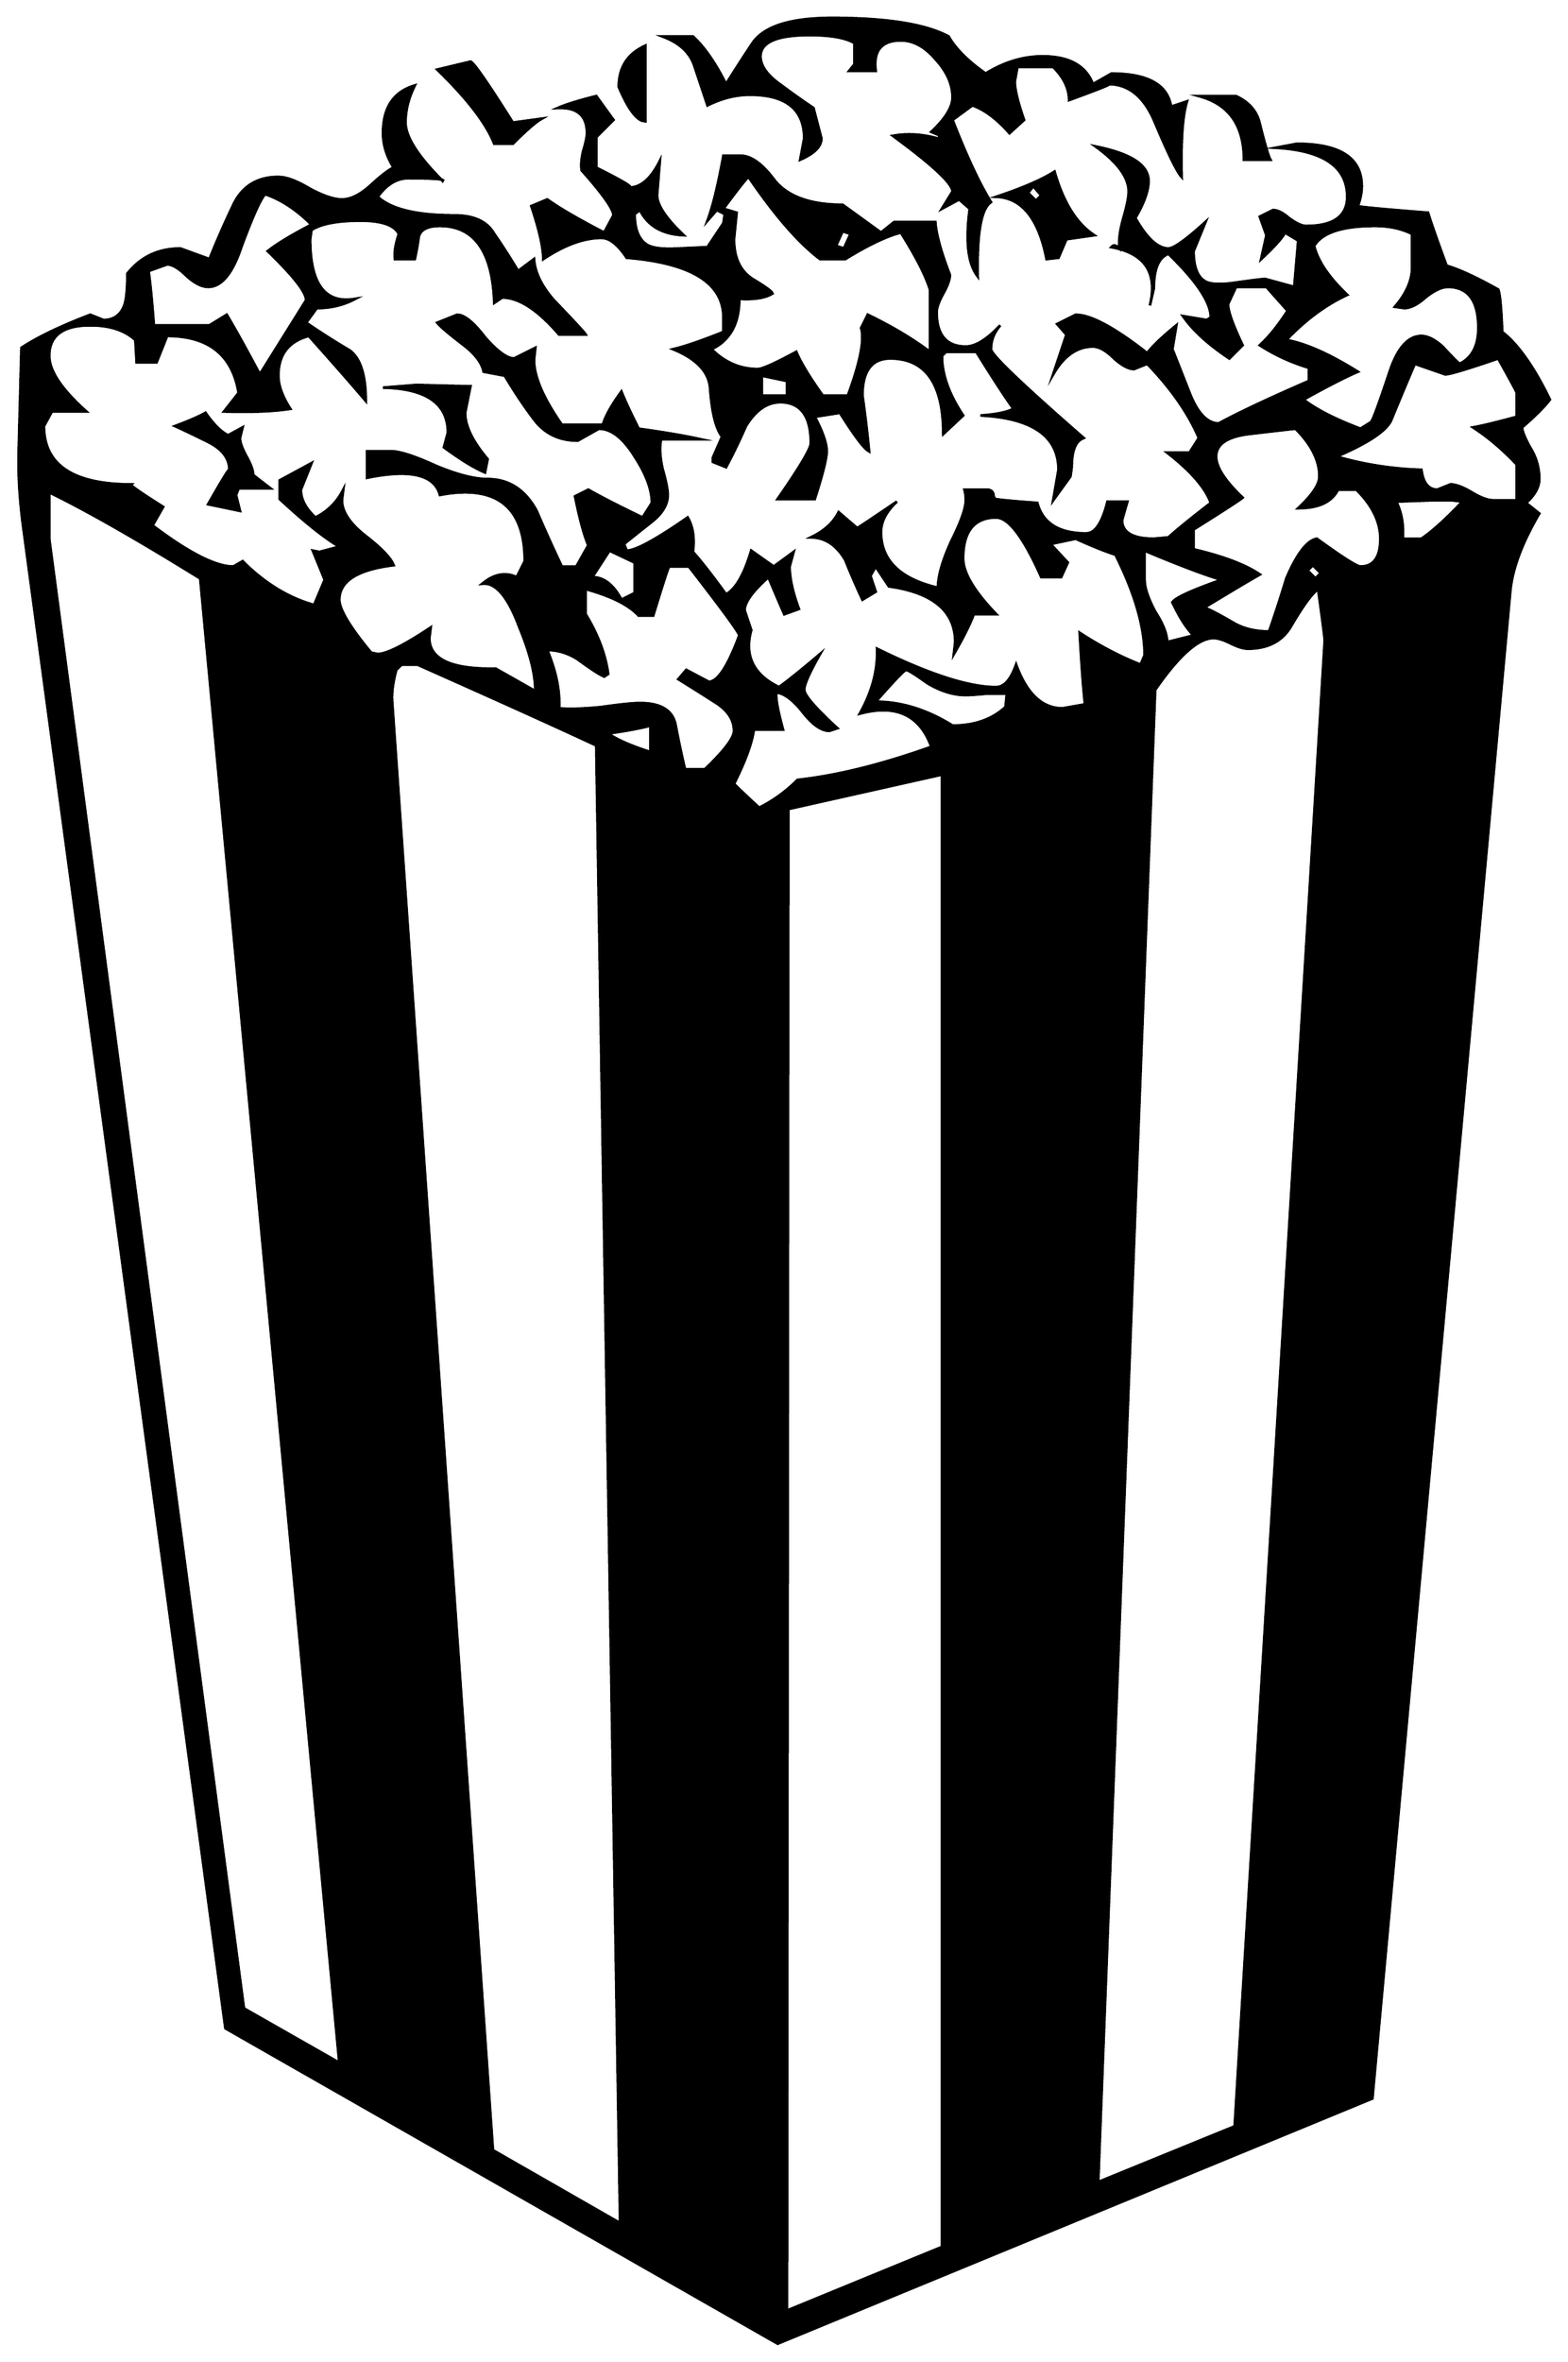 


\begin{tikzpicture}[y=0.80pt, x=0.80pt, yscale=-1.0, xscale=1.0, inner sep=0pt, outer sep=0pt]
\begin{scope}[shift={(100.0,1682.0)},nonzero rule]
  \path[draw=.,fill=.,line width=1.600pt] (1041.0,-1329.0) --
    (1021.0,-1329.0) .. controls (1021.0,-1355.0) and
    (1009.667,-1371.0) .. (987.0,-1377.0) -- (1015.0,-1377.0) ..
    controls (1025.0,-1372.333) and (1031.0,-1365.333) ..
    (1033.0,-1356.0) .. controls (1037.0,-1340.0) and
    (1039.667,-1331.0) .. (1041.0,-1329.0) -- cycle(908.0,-1272.0)
    -- (887.0,-1269.0) -- (881.0,-1255.0) -- (872.0,-1254.0) ..
    controls (866.0,-1284.667) and (853.333,-1300.333) ..
    (834.0,-1301.0) .. controls (854.0,-1307.667) and
    (868.667,-1314.0) .. (878.0,-1320.0) .. controls
    (884.667,-1296.667) and (894.667,-1280.667) .. (908.0,-1272.0) --
    cycle(978.0,-1373.0) .. controls (974.667,-1362.333) and
    (973.333,-1343.333) .. (974.0,-1316.0) .. controls
    (970.667,-1319.333) and (963.667,-1333.667) .. (953.0,-1359.0) ..
    controls (945.0,-1377.0) and (933.667,-1386.0) ..
    (919.0,-1386.0) .. controls (921.0,-1386.0) and
    (911.0,-1382.0) .. (889.0,-1374.0) .. controls
    (889.0,-1382.667) and (885.0,-1391.0) .. (877.0,-1399.0) --
    (850.0,-1399.0) -- (848.0,-1388.0) .. controls
    (848.0,-1382.0) and (850.333,-1372.333) .. (855.0,-1359.0) --
    (844.0,-1349.0) .. controls (834.667,-1359.667) and
    (825.333,-1366.667) .. (816.0,-1370.0) -- (801.0,-1359.0) ..
    controls (811.667,-1331.667) and (821.333,-1311.0) ..
    (830.0,-1297.0) .. controls (822.667,-1292.333) and
    (819.333,-1273.667) .. (820.0,-1241.0) .. controls
    (812.667,-1250.333) and (810.667,-1267.333) .. (814.0,-1292.0) --
    (806.0,-1299.0) -- (793.0,-1292.0) -- (801.0,-1305.0) ..
    controls (801.0,-1311.0) and (786.0,-1325.0) ..
    (756.0,-1347.0) .. controls (766.667,-1349.0) and
    (778.0,-1348.333) .. (790.0,-1345.0) -- (792.0,-1347.0) --
    (785.0,-1350.0) .. controls (795.667,-1360.0) and
    (801.0,-1368.667) .. (801.0,-1376.0) .. controls
    (801.0,-1386.0) and (796.667,-1395.667) .. (788.0,-1405.0) ..
    controls (780.0,-1414.333) and (771.333,-1419.0) ..
    (762.0,-1419.0) .. controls (747.333,-1419.0) and
    (741.0,-1411.333) .. (743.0,-1396.0) -- (723.0,-1396.0) --
    (727.0,-1401.0) -- (727.0,-1417.0) .. controls
    (720.333,-1421.0) and (709.0,-1423.0) .. (693.0,-1423.0) ..
    controls (668.333,-1423.0) and (656.0,-1417.667) ..
    (656.0,-1407.0) .. controls (656.0,-1399.667) and
    (661.333,-1392.333) .. (672.0,-1385.0) .. controls
    (680.0,-1379.0) and (688.0,-1373.333) .. (696.0,-1368.0) ..
    controls (700.0,-1352.667) and (702.0,-1345.0) ..
    (702.0,-1345.0) .. controls (702.0,-1339.0) and
    (696.667,-1333.667) .. (686.0,-1329.0) .. controls
    (688.0,-1339.667) and (689.0,-1345.0) .. (689.0,-1345.0) ..
    controls (689.0,-1367.0) and (675.333,-1378.0) ..
    (648.0,-1378.0) .. controls (637.333,-1378.0) and
    (626.667,-1375.333) .. (616.0,-1370.0) .. controls
    (612.667,-1380.0) and (609.333,-1390.0) .. (606.0,-1400.0) ..
    controls (602.667,-1410.0) and (594.667,-1417.333) ..
    (582.0,-1422.0) -- (605.0,-1422.0) .. controls
    (613.667,-1414.0) and (622.0,-1402.0) .. (630.0,-1386.0) ..
    controls (636.667,-1396.667) and (643.333,-1407.0) ..
    (650.0,-1417.0) .. controls (658.667,-1429.667) and
    (678.667,-1436.0) .. (710.0,-1436.0) .. controls
    (751.333,-1436.0) and (780.667,-1431.333) .. (798.0,-1422.0) ..
    controls (803.333,-1412.667) and (812.667,-1403.333) ..
    (826.0,-1394.0) .. controls (840.0,-1402.667) and
    (854.333,-1407.0) .. (869.0,-1407.0) .. controls
    (889.0,-1407.0) and (901.667,-1400.0) .. (907.0,-1386.0) --
    (921.0,-1394.0) .. controls (948.333,-1394.0) and
    (963.333,-1385.667) .. (966.0,-1369.0) -- (978.0,-1373.0) --
    cycle(569.0,-1358.0) .. controls (563.0,-1358.0) and
    (556.333,-1366.667) .. (549.0,-1384.0) .. controls
    (549.0,-1398.667) and (555.667,-1409.0) .. (569.0,-1415.0) --
    (569.0,-1358.0) -- cycle(900.0,-1119.0) .. controls
    (894.0,-1117.0) and (891.0,-1109.667) .. (891.0,-1097.0) --
    (890.0,-1090.0) -- (877.0,-1072.0) .. controls
    (879.667,-1087.333) and (881.0,-1095.0) .. (881.0,-1095.0) ..
    controls (881.0,-1120.333) and (861.333,-1134.0) ..
    (822.0,-1136.0) .. controls (833.333,-1136.667) and
    (841.667,-1138.333) .. (847.0,-1141.0) .. controls
    (840.333,-1150.333) and (831.0,-1164.667) .. (819.0,-1184.0) --
    (796.0,-1184.0) -- (793.0,-1181.0) .. controls
    (793.0,-1167.0) and (798.333,-1152.0) .. (809.0,-1136.0) --
    (794.0,-1122.0) .. controls (794.0,-1160.0) and
    (780.667,-1179.0) .. (754.0,-1179.0) .. controls
    (740.0,-1179.0) and (733.0,-1169.667) .. (733.0,-1151.0) ..
    controls (735.0,-1137.0) and (736.667,-1123.0) ..
    (738.0,-1109.0) .. controls (734.667,-1110.333) and
    (727.333,-1120.0) .. (716.0,-1138.0) -- (697.0,-1135.0) ..
    controls (703.0,-1123.667) and (706.0,-1115.0) ..
    (706.0,-1109.0) .. controls (706.0,-1103.667) and
    (703.0,-1091.667) .. (697.0,-1073.0) -- (669.0,-1073.0) ..
    controls (685.667,-1097.0) and (694.0,-1111.0) ..
    (694.0,-1115.0) .. controls (694.0,-1135.667) and
    (686.333,-1146.0) .. (671.0,-1146.0) .. controls
    (661.0,-1146.0) and (652.333,-1140.0) .. (645.0,-1128.0) ..
    controls (640.333,-1117.333) and (635.333,-1107.0) ..
    (630.0,-1097.0) -- (620.0,-1101.0) -- (620.0,-1104.0) --
    (627.0,-1120.0) .. controls (622.333,-1126.0) and
    (619.333,-1138.0) .. (618.0,-1156.0) .. controls
    (617.333,-1168.667) and (608.0,-1178.667) .. (590.0,-1186.0) ..
    controls (598.667,-1188.0) and (611.333,-1192.333) ..
    (628.0,-1199.0) -- (628.0,-1210.0) .. controls
    (628.0,-1236.0) and (603.667,-1251.0) .. (555.0,-1255.0) ..
    controls (548.333,-1265.0) and (542.0,-1270.0) ..
    (536.0,-1270.0) .. controls (522.667,-1270.0) and
    (508.0,-1264.667) .. (492.0,-1254.0) .. controls
    (492.0,-1262.667) and (489.0,-1276.0) .. (483.0,-1294.0) --
    (495.0,-1299.0) .. controls (504.333,-1292.333) and
    (518.667,-1284.0) .. (538.0,-1274.0) -- (545.0,-1287.0) ..
    controls (545.0,-1291.667) and (537.0,-1303.0) ..
    (521.0,-1321.0) .. controls (520.333,-1324.333) and
    (520.667,-1329.0) .. (522.0,-1335.0) .. controls
    (524.0,-1341.667) and (525.0,-1346.333) .. (525.0,-1349.0) ..
    controls (525.0,-1362.333) and (517.667,-1368.667) ..
    (503.0,-1368.0) .. controls (509.0,-1370.667) and
    (518.667,-1373.667) .. (532.0,-1377.0) -- (545.0,-1359.0) --
    (532.0,-1346.0) -- (532.0,-1323.0) .. controls
    (552.0,-1313.0) and (560.333,-1308.0) .. (557.0,-1308.0) ..
    controls (565.667,-1308.0) and (573.333,-1314.667) ..
    (580.0,-1328.0) -- (578.0,-1303.0) .. controls
    (577.333,-1295.667) and (584.0,-1285.333) .. (598.0,-1272.0) ..
    controls (582.0,-1272.667) and (571.0,-1279.0) ..
    (565.0,-1291.0) -- (561.0,-1288.0) .. controls
    (561.0,-1276.667) and (564.0,-1269.0) .. (570.0,-1265.0) ..
    controls (574.0,-1262.333) and (582.0,-1261.333) ..
    (594.0,-1262.0) -- (616.0,-1263.0) -- (628.0,-1281.0) --
    (629.0,-1288.0) -- (623.0,-1291.0) -- (616.0,-1283.0) ..
    controls (620.0,-1293.667) and (624.0,-1310.0) ..
    (628.0,-1332.0) -- (641.0,-1332.0) .. controls
    (649.0,-1332.0) and (657.667,-1325.667) .. (667.0,-1313.0) ..
    controls (677.0,-1301.0) and (694.0,-1295.0) ..
    (718.0,-1295.0) .. controls (718.0,-1295.0) and
    (727.667,-1288.0) .. (747.0,-1274.0) -- (757.0,-1282.0) --
    (788.0,-1282.0) .. controls (788.667,-1272.667) and
    (792.333,-1259.333) .. (799.0,-1242.0) .. controls
    (799.0,-1238.667) and (797.333,-1234.0) .. (794.0,-1228.0) ..
    controls (790.667,-1222.0) and (789.0,-1217.333) ..
    (789.0,-1214.0) .. controls (789.0,-1196.667) and
    (796.333,-1188.0) .. (811.0,-1188.0) .. controls
    (818.333,-1188.0) and (827.0,-1193.333) .. (837.0,-1204.0) ..
    controls (832.333,-1198.667) and (830.0,-1192.667) ..
    (830.0,-1186.0) .. controls (830.0,-1182.0) and
    (853.333,-1159.667) .. (900.0,-1119.0) -- cycle(491.0,-1360.0)
    .. controls (487.0,-1358.0) and (479.667,-1351.667) ..
    (469.0,-1341.0) -- (455.0,-1341.0) .. controls
    (449.0,-1356.333) and (434.667,-1375.0) .. (412.0,-1397.0) ..
    controls (428.667,-1401.0) and (437.0,-1403.0) ..
    (437.0,-1403.0) .. controls (439.0,-1403.0) and
    (449.667,-1387.667) .. (469.0,-1357.0) -- (491.0,-1360.0) --
    cycle(450.0,-1103.0) -- (448.0,-1093.0) .. controls
    (440.0,-1096.333) and (429.667,-1102.667) .. (417.0,-1112.0) ..
    controls (419.0,-1119.333) and (420.0,-1123.0) ..
    (420.0,-1123.0) .. controls (420.0,-1145.0) and
    (403.667,-1156.333) .. (371.0,-1157.0) -- (396.0,-1159.0) --
    (437.0,-1158.0) .. controls (434.333,-1144.667) and
    (433.0,-1138.0) .. (433.0,-1138.0) .. controls
    (433.0,-1128.0) and (438.667,-1116.333) .. (450.0,-1103.0) --
    cycle(286.0,-1081.0) -- (262.0,-1081.0) -- (260.0,-1076.0)
    -- (263.0,-1064.0) -- (239.0,-1069.0) .. controls
    (249.667,-1087.667) and (255.0,-1096.333) .. (255.0,-1095.0) ..
    controls (255.0,-1103.667) and (249.667,-1110.667) ..
    (239.0,-1116.0) .. controls (231.0,-1120.0) and
    (222.667,-1124.0) .. (214.0,-1128.0) .. controls
    (224.667,-1132.0) and (232.333,-1135.333) .. (237.0,-1138.0) ..
    controls (243.0,-1129.333) and (248.667,-1123.667) ..
    (254.0,-1121.0) -- (265.0,-1127.0) -- (263.0,-1119.0) ..
    controls (263.0,-1115.667) and (264.667,-1111.0) ..
    (268.0,-1105.0) .. controls (271.333,-1099.0) and
    (273.0,-1094.333) .. (273.0,-1091.0) -- (286.0,-1081.0) --
    cycle(1252.0,-1148.0) .. controls (1248.0,-1142.667) and
    (1241.0,-1135.667) .. (1231.0,-1127.0) .. controls
    (1231.0,-1124.333) and (1233.0,-1119.333) .. (1237.0,-1112.0) ..
    controls (1241.667,-1104.667) and (1244.0,-1096.667) ..
    (1244.0,-1088.0) .. controls (1244.0,-1082.0) and
    (1240.667,-1076.0) .. (1234.0,-1070.0) -- (1244.0,-1062.0) ..
    controls (1230.667,-1039.333) and (1223.333,-1019.333) ..
    (1222.0,-1002.0) -- (1118.0,134.0) -- (669.0,319.0) --
    (252.0,81.0) -- (100.0,-1047.0) .. controls (96.667,-1070.333)
    and (95.333,-1091.667) .. (96.0,-1111.0) -- (98.0,-1187.0) ..
    controls (110.0,-1195.0) and (127.333,-1203.333) ..
    (150.0,-1212.0) -- (160.0,-1208.0) .. controls
    (168.0,-1208.0) and (173.333,-1212.0) .. (176.0,-1220.0) ..
    controls (177.333,-1224.667) and (178.0,-1232.333) ..
    (178.0,-1243.0) .. controls (188.0,-1255.667) and
    (201.333,-1262.0) .. (218.0,-1262.0) .. controls
    (218.0,-1262.0) and (225.333,-1259.333) .. (240.0,-1254.0) ..
    controls (245.333,-1267.333) and (251.333,-1281.0) ..
    (258.0,-1295.0) .. controls (264.667,-1309.0) and
    (276.0,-1316.0) .. (292.0,-1316.0) .. controls
    (298.0,-1316.0) and (306.0,-1313.0) .. (316.0,-1307.0) ..
    controls (326.0,-1301.667) and (334.0,-1299.0) ..
    (340.0,-1299.0) .. controls (346.667,-1299.0) and
    (354.0,-1302.667) .. (362.0,-1310.0) .. controls
    (370.0,-1317.333) and (375.667,-1321.667) .. (379.0,-1323.0) ..
    controls (373.667,-1331.667) and (371.0,-1340.333) ..
    (371.0,-1349.0) .. controls (371.0,-1368.333) and
    (379.0,-1380.333) .. (395.0,-1385.0) .. controls
    (390.333,-1375.667) and (388.0,-1366.333) .. (388.0,-1357.0) ..
    controls (388.0,-1346.333) and (397.333,-1331.667) ..
    (416.0,-1313.0) .. controls (418.0,-1314.333) and
    (409.333,-1315.0) .. (390.0,-1315.0) .. controls
    (381.333,-1315.0) and (373.667,-1310.333) .. (367.0,-1301.0) ..
    controls (377.0,-1291.667) and (396.333,-1287.0) ..
    (425.0,-1287.0) .. controls (439.667,-1287.0) and
    (449.667,-1282.333) .. (455.0,-1273.0) .. controls
    (461.0,-1264.333) and (467.0,-1255.0) .. (473.0,-1245.0) --
    (485.0,-1254.0) .. controls (485.667,-1244.0) and
    (490.667,-1233.667) .. (500.0,-1223.0) .. controls
    (516.0,-1206.333) and (524.0,-1197.667) .. (524.0,-1197.0) --
    (504.0,-1197.0) .. controls (488.0,-1215.667) and
    (473.667,-1225.0) .. (461.0,-1225.0) -- (455.0,-1221.0) ..
    controls (453.667,-1259.667) and (440.0,-1279.0) ..
    (414.0,-1279.0) .. controls (404.667,-1279.0) and
    (399.333,-1276.333) .. (398.0,-1271.0) .. controls
    (397.333,-1265.667) and (396.333,-1260.0) .. (395.0,-1254.0) --
    (380.0,-1254.0) .. controls (379.333,-1258.667) and
    (380.333,-1265.0) .. (383.0,-1273.0) .. controls
    (379.667,-1279.667) and (370.0,-1283.0) .. (354.0,-1283.0) ..
    controls (336.667,-1283.0) and (324.333,-1280.667) ..
    (317.0,-1276.0) -- (316.0,-1269.0) .. controls
    (316.0,-1235.0) and (327.333,-1220.0) .. (350.0,-1224.0) ..
    controls (341.333,-1219.333) and (331.667,-1217.0) ..
    (321.0,-1217.0) -- (313.0,-1206.0) .. controls
    (323.667,-1198.667) and (334.667,-1191.667) .. (346.0,-1185.0) ..
    controls (354.0,-1179.0) and (358.0,-1166.333) ..
    (358.0,-1147.0) .. controls (346.667,-1160.333) and
    (332.333,-1176.667) .. (315.0,-1196.0) .. controls
    (299.667,-1192.0) and (292.0,-1182.0) .. (292.0,-1166.0) ..
    controls (292.0,-1158.667) and (295.0,-1150.333) ..
    (301.0,-1141.0) .. controls (287.667,-1139.0) and
    (271.0,-1138.333) .. (251.0,-1139.0) -- (262.0,-1153.0) ..
    controls (257.333,-1181.667) and (239.333,-1196.0) ..
    (208.0,-1196.0) -- (200.0,-1176.0) -- (185.0,-1176.0) --
    (184.0,-1193.0) .. controls (176.0,-1200.333) and
    (164.667,-1204.0) .. (150.0,-1204.0) .. controls
    (129.333,-1204.0) and (119.0,-1196.333) .. (119.0,-1181.0) ..
    controls (119.0,-1169.667) and (128.333,-1155.667) ..
    (147.0,-1139.0) -- (121.0,-1139.0) -- (115.0,-1128.0) ..
    controls (115.0,-1098.667) and (137.0,-1084.0) ..
    (181.0,-1084.0) .. controls (179.0,-1084.0) and
    (187.0,-1078.333) .. (205.0,-1067.0) -- (197.0,-1053.0) ..
    controls (224.333,-1032.333) and (244.667,-1022.0) ..
    (258.0,-1022.0) -- (265.0,-1026.0) .. controls
    (281.667,-1009.333) and (299.667,-998.333) .. (319.0,-993.0) --
    (327.0,-1012.0) -- (318.0,-1034.0) -- (323.0,-1033.0) --
    (338.0,-1037.0) .. controls (326.667,-1043.667) and
    (311.667,-1055.667) .. (293.0,-1073.0) -- (293.0,-1087.0) --
    (317.0,-1100.0) -- (309.0,-1080.0) .. controls
    (309.0,-1072.667) and (312.667,-1065.667) .. (320.0,-1059.0) ..
    controls (329.333,-1063.667) and (336.333,-1070.667) ..
    (341.0,-1080.0) -- (340.0,-1072.0) .. controls
    (340.0,-1063.333) and (346.0,-1054.333) .. (358.0,-1045.0) ..
    controls (370.0,-1035.667) and (377.0,-1028.333) ..
    (379.0,-1023.0) .. controls (351.667,-1019.667) and
    (338.0,-1011.0) .. (338.0,-997.0) .. controls (338.0,-989.667)
    and (346.0,-976.333) .. (362.0,-957.0) -- (367.0,-956.0) ..
    controls (373.667,-956.0) and (387.0,-962.667) .. (407.0,-976.0)
    -- (406.0,-968.0) .. controls (406.0,-952.0) and
    (422.667,-944.333) .. (456.0,-945.0) -- (486.0,-928.0) ..
    controls (486.0,-940.667) and (482.0,-956.667) .. (474.0,-976.0)
    .. controls (465.333,-999.333) and (456.0,-1010.333) ..
    (446.0,-1009.0) .. controls (454.667,-1016.333) and
    (463.333,-1018.0) .. (472.0,-1014.0) -- (478.0,-1026.0) ..
    controls (478.0,-1060.667) and (463.0,-1078.0) ..
    (433.0,-1078.0) .. controls (427.0,-1078.0) and
    (420.667,-1077.333) .. (414.0,-1076.0) .. controls
    (410.0,-1091.333) and (391.667,-1095.667) .. (359.0,-1089.0) --
    (359.0,-1109.0) -- (377.0,-1109.0) .. controls
    (383.667,-1109.0) and (395.0,-1105.333) .. (411.0,-1098.0) ..
    controls (427.0,-1091.333) and (440.0,-1088.0) ..
    (450.0,-1088.0) .. controls (466.0,-1088.0) and
    (478.333,-1080.0) .. (487.0,-1064.0) .. controls
    (493.0,-1050.0) and (499.333,-1036.0) .. (506.0,-1022.0) --
    (517.0,-1022.0) -- (526.0,-1038.0) .. controls
    (522.667,-1046.0) and (519.333,-1058.333) .. (516.0,-1075.0) --
    (526.0,-1080.0) .. controls (535.333,-1074.667) and
    (549.0,-1067.667) .. (567.0,-1059.0) -- (574.0,-1070.0) ..
    controls (574.0,-1080.0) and (569.667,-1091.667) ..
    (561.0,-1105.0) .. controls (552.333,-1119.0) and
    (543.333,-1126.0) .. (534.0,-1126.0) -- (518.0,-1117.0) ..
    controls (504.0,-1117.0) and (493.0,-1122.333) ..
    (485.0,-1133.0) .. controls (477.0,-1143.667) and
    (469.667,-1154.667) .. (463.0,-1166.0) -- (447.0,-1169.0) ..
    controls (445.667,-1175.667) and (440.667,-1182.333) ..
    (432.0,-1189.0) .. controls (420.667,-1197.667) and
    (414.0,-1203.333) .. (412.0,-1206.0) -- (427.0,-1212.0) ..
    controls (432.333,-1212.0) and (439.333,-1206.333) ..
    (448.0,-1195.0) .. controls (457.333,-1184.333) and
    (464.667,-1179.0) .. (470.0,-1179.0) -- (486.0,-1187.0) --
    (485.0,-1178.0) .. controls (485.0,-1165.333) and
    (492.0,-1149.0) .. (506.0,-1129.0) -- (537.0,-1129.0) ..
    controls (539.0,-1135.667) and (543.667,-1144.0) ..
    (551.0,-1154.0) .. controls (553.667,-1147.333) and
    (558.0,-1138.0) .. (564.0,-1126.0) .. controls
    (583.333,-1123.333) and (599.0,-1120.667) .. (611.0,-1118.0) --
    (581.0,-1118.0) .. controls (579.667,-1112.667) and
    (580.0,-1105.333) .. (582.0,-1096.0) .. controls
    (584.667,-1086.667) and (586.0,-1080.0) .. (586.0,-1076.0) ..
    controls (586.0,-1068.667) and (581.667,-1061.667) ..
    (573.0,-1055.0) .. controls (560.333,-1045.0) and
    (553.667,-1039.667) .. (553.0,-1039.0) -- (555.0,-1034.0) ..
    controls (561.667,-1034.0) and (577.0,-1042.333) ..
    (601.0,-1059.0) .. controls (605.0,-1052.333) and
    (606.333,-1043.667) .. (605.0,-1033.0) .. controls
    (611.0,-1026.333) and (619.333,-1015.667) .. (630.0,-1001.0) ..
    controls (637.333,-1005.0) and (643.667,-1016.0) ..
    (649.0,-1034.0) -- (666.0,-1022.0) -- (681.0,-1033.0) ..
    controls (679.0,-1025.667) and (678.0,-1022.0) ..
    (678.0,-1022.0) .. controls (678.0,-1013.333) and
    (680.333,-1002.667) .. (685.0,-990.0) -- (674.0,-986.0) ..
    controls (671.333,-992.0) and (667.333,-1001.333) ..
    (662.0,-1014.0) .. controls (650.0,-1003.333) and
    (644.0,-995.0) .. (644.0,-989.0) .. controls (644.0,-989.0)
    and (645.667,-984.0) .. (649.0,-974.0) .. controls
    (643.667,-954.667) and (650.667,-940.333) .. (670.0,-931.0) ..
    controls (677.333,-936.333) and (687.667,-944.667) .. (701.0,-956.0)
    .. controls (693.0,-942.0) and (689.0,-933.0) ..
    (689.0,-929.0) .. controls (689.0,-925.0) and (697.333,-915.333)
    .. (714.0,-900.0) -- (708.0,-898.0) .. controls
    (702.0,-898.0) and (695.333,-902.667) .. (688.0,-912.0) ..
    controls (680.667,-921.333) and (674.0,-926.333) .. (668.0,-927.0)
    .. controls (667.333,-923.0) and (669.0,-913.667) ..
    (673.0,-899.0) -- (651.0,-899.0) .. controls (649.667,-889.0)
    and (644.667,-875.333) .. (636.0,-858.0) .. controls
    (640.0,-854.0) and (646.333,-848.0) .. (655.0,-840.0) ..
    controls (665.667,-845.333) and (675.333,-852.333) .. (684.0,-861.0)
    .. controls (714.0,-864.333) and (747.667,-872.667) ..
    (785.0,-886.0) .. controls (776.333,-910.0) and (758.333,-918.333)
    .. (731.0,-911.0) .. controls (740.333,-927.667) and
    (744.667,-944.0) .. (744.0,-960.0) .. controls (783.333,-940.667)
    and (813.333,-931.0) .. (834.0,-931.0) .. controls
    (840.0,-931.0) and (845.0,-936.667) .. (849.0,-948.0) ..
    controls (857.0,-926.0) and (868.667,-915.0) .. (884.0,-915.0)
    .. controls (884.0,-915.0) and (889.667,-916.0) ..
    (901.0,-918.0) .. controls (899.667,-930.0) and (898.333,-948.0)
    .. (897.0,-972.0) .. controls (912.333,-962.0) and
    (927.667,-954.0) .. (943.0,-948.0) -- (946.0,-955.0) ..
    controls (946.0,-976.333) and (938.667,-1001.667) ..
    (924.0,-1031.0) .. controls (917.333,-1033.0) and
    (907.333,-1037.0) .. (894.0,-1043.0) -- (875.0,-1039.0) --
    (888.0,-1025.0) -- (883.0,-1014.0) -- (868.0,-1014.0) ..
    controls (854.667,-1044.0) and (843.333,-1059.0) ..
    (834.0,-1059.0) .. controls (817.333,-1059.0) and
    (809.0,-1048.667) .. (809.0,-1028.0) .. controls
    (809.0,-1017.333) and (817.333,-1003.333) .. (834.0,-986.0) --
    (817.0,-986.0) .. controls (814.333,-978.667) and (809.333,-968.667)
    .. (802.0,-956.0) -- (803.0,-965.0) .. controls
    (803.0,-988.333) and (786.333,-1002.333) .. (753.0,-1007.0) --
    (743.0,-1022.0) -- (739.0,-1015.0) -- (743.0,-1003.0) --
    (733.0,-997.0) .. controls (728.333,-1007.0) and
    (724.0,-1017.0) .. (720.0,-1027.0) .. controls
    (713.333,-1038.333) and (704.667,-1044.0) .. (694.0,-1044.0) ..
    controls (704.0,-1048.667) and (711.0,-1055.0) ..
    (715.0,-1063.0) -- (729.0,-1051.0) .. controls
    (730.333,-1051.667) and (740.333,-1058.333) .. (759.0,-1071.0) ..
    controls (751.0,-1063.667) and (747.0,-1056.0) ..
    (747.0,-1048.0) .. controls (747.0,-1026.667) and
    (761.333,-1012.667) .. (790.0,-1006.0) .. controls
    (790.0,-1014.667) and (793.333,-1026.333) .. (800.0,-1041.0) ..
    controls (807.333,-1055.667) and (811.0,-1066.0) ..
    (811.0,-1072.0) .. controls (811.0,-1075.333) and
    (810.667,-1078.0) .. (810.0,-1080.0) -- (827.0,-1080.0) ..
    controls (830.333,-1080.0) and (832.0,-1078.333) ..
    (832.0,-1075.0) -- (833.0,-1073.0) .. controls
    (836.333,-1072.333) and (847.0,-1071.333) .. (865.0,-1070.0) ..
    controls (869.0,-1054.667) and (881.333,-1047.0) ..
    (902.0,-1047.0) .. controls (908.667,-1047.0) and
    (914.0,-1055.0) .. (918.0,-1071.0) -- (933.0,-1071.0) ..
    controls (930.333,-1061.667) and (929.0,-1057.0) ..
    (929.0,-1057.0) .. controls (929.0,-1047.667) and
    (937.0,-1043.0) .. (953.0,-1043.0) -- (964.0,-1044.0) ..
    controls (970.667,-1050.0) and (981.333,-1058.667) ..
    (996.0,-1070.0) .. controls (992.0,-1081.333) and
    (981.0,-1094.0) .. (963.0,-1108.0) -- (980.0,-1108.0) --
    (987.0,-1119.0) .. controls (979.0,-1137.667) and
    (966.0,-1156.333) .. (948.0,-1175.0) -- (938.0,-1171.0) ..
    controls (934.0,-1171.0) and (929.0,-1173.667) ..
    (923.0,-1179.0) .. controls (917.0,-1185.0) and
    (911.667,-1188.0) .. (907.0,-1188.0) .. controls
    (895.0,-1188.0) and (885.0,-1181.0) .. (877.0,-1167.0) --
    (887.0,-1197.0) -- (880.0,-1205.0) -- (894.0,-1212.0) ..
    controls (905.333,-1212.0) and (923.333,-1202.333) ..
    (948.0,-1183.0) .. controls (952.0,-1188.333) and
    (959.333,-1195.333) .. (970.0,-1204.0) -- (967.0,-1186.0) ..
    controls (967.0,-1186.0) and (971.333,-1175.0) ..
    (980.0,-1153.0) .. controls (986.0,-1137.667) and
    (993.333,-1130.0) .. (1002.0,-1130.0) .. controls
    (1016.667,-1138.0) and (1039.333,-1148.667) .. (1070.0,-1162.0) --
    (1070.0,-1172.0) .. controls (1056.667,-1176.0) and
    (1044.333,-1181.667) .. (1033.0,-1189.0) .. controls
    (1039.667,-1195.0) and (1046.667,-1203.667) .. (1054.0,-1215.0) --
    (1038.0,-1233.0) -- (1015.0,-1233.0) -- (1009.0,-1220.0) ..
    controls (1009.0,-1214.667) and (1012.667,-1204.333) ..
    (1020.0,-1189.0) -- (1010.0,-1179.0) .. controls
    (994.0,-1189.667) and (982.333,-1200.333) .. (975.0,-1211.0) --
    (993.0,-1208.0) -- (996.0,-1210.0) .. controls
    (996.0,-1221.333) and (985.333,-1237.333) .. (964.0,-1258.0) ..
    controls (956.667,-1255.333) and (953.0,-1246.667) ..
    (953.0,-1232.0) .. controls (953.0,-1232.0) and
    (952.0,-1227.667) .. (950.0,-1219.0) .. controls
    (956.0,-1243.667) and (946.333,-1258.333) .. (921.0,-1263.0) ..
    controls (922.333,-1265.0) and (924.333,-1264.667) ..
    (927.0,-1262.0) .. controls (926.333,-1268.0) and
    (927.333,-1275.667) .. (930.0,-1285.0) .. controls
    (932.667,-1294.333) and (934.0,-1301.0) .. (934.0,-1305.0) ..
    controls (934.0,-1315.667) and (925.667,-1327.0) ..
    (909.0,-1339.0) .. controls (935.667,-1333.667) and
    (949.0,-1325.0) .. (949.0,-1313.0) .. controls
    (949.0,-1305.667) and (945.667,-1296.333) .. (939.0,-1285.0) ..
    controls (947.667,-1269.667) and (956.0,-1262.0) ..
    (964.0,-1262.0) .. controls (968.0,-1262.0) and
    (977.333,-1268.667) .. (992.0,-1282.0) -- (983.0,-1260.0) ..
    controls (983.0,-1248.0) and (986.0,-1240.333) ..
    (992.0,-1237.0) .. controls (996.0,-1235.0) and
    (1003.0,-1234.667) .. (1013.0,-1236.0) .. controls
    (1027.0,-1238.0) and (1035.0,-1239.0) .. (1037.0,-1239.0) ..
    controls (1037.0,-1239.0) and (1044.333,-1237.0) ..
    (1059.0,-1233.0) -- (1062.0,-1268.0) -- (1052.0,-1274.0) ..
    controls (1050.0,-1270.0) and (1044.0,-1263.333) ..
    (1034.0,-1254.0) -- (1038.0,-1272.0) -- (1033.0,-1286.0) --
    (1043.0,-1291.0) .. controls (1046.333,-1291.0) and
    (1050.333,-1289.0) .. (1055.0,-1285.0) .. controls
    (1060.333,-1281.0) and (1064.667,-1279.0) .. (1068.0,-1279.0) ..
    controls (1088.667,-1279.0) and (1099.0,-1286.333) ..
    (1099.0,-1301.0) .. controls (1099.0,-1323.667) and
    (1081.0,-1336.0) .. (1045.0,-1338.0) .. controls
    (1055.667,-1340.0) and (1061.0,-1341.0) .. (1061.0,-1341.0) ..
    controls (1093.667,-1341.0) and (1110.0,-1330.333) ..
    (1110.0,-1309.0) .. controls (1110.0,-1304.333) and
    (1109.0,-1299.333) .. (1107.0,-1294.0) .. controls
    (1108.333,-1293.333) and (1126.0,-1291.667) .. (1160.0,-1289.0) ..
    controls (1162.667,-1280.333) and (1167.333,-1267.0) ..
    (1174.0,-1249.0) .. controls (1183.333,-1246.333) and
    (1196.333,-1240.333) .. (1213.0,-1231.0) .. controls
    (1214.333,-1227.667) and (1215.333,-1217.0) .. (1216.0,-1199.0) ..
    controls (1228.0,-1189.667) and (1240.0,-1172.667) ..
    (1252.0,-1148.0) -- cycle(1198.0,-1202.0) .. controls
    (1198.0,-1222.667) and (1190.333,-1233.0) .. (1175.0,-1233.0) ..
    controls (1170.333,-1233.0) and (1164.667,-1230.333) ..
    (1158.0,-1225.0) .. controls (1152.0,-1219.667) and
    (1146.667,-1217.0) .. (1142.0,-1217.0) -- (1135.0,-1218.0) ..
    controls (1143.667,-1228.0) and (1148.0,-1238.0) ..
    (1148.0,-1248.0) -- (1148.0,-1273.0) .. controls
    (1140.0,-1277.0) and (1130.667,-1279.0) .. (1120.0,-1279.0) ..
    controls (1095.333,-1279.0) and (1080.0,-1274.0) ..
    (1074.0,-1264.0) .. controls (1076.667,-1252.667) and
    (1085.0,-1240.333) .. (1099.0,-1227.0) .. controls
    (1083.0,-1219.667) and (1067.667,-1208.333) .. (1053.0,-1193.0) ..
    controls (1067.667,-1190.333) and (1085.667,-1182.333) ..
    (1107.0,-1169.0) .. controls (1097.667,-1165.0) and
    (1084.0,-1158.0) .. (1066.0,-1148.0) .. controls
    (1075.333,-1140.667) and (1089.667,-1133.333) .. (1109.0,-1126.0) --
    (1117.0,-1131.0) .. controls (1118.333,-1132.333) and
    (1123.0,-1145.0) .. (1131.0,-1169.0) .. controls
    (1137.0,-1187.0) and (1145.0,-1196.0) .. (1155.0,-1196.0) ..
    controls (1159.667,-1196.0) and (1165.0,-1193.333) ..
    (1171.0,-1188.0) .. controls (1178.333,-1180.0) and
    (1182.667,-1175.667) .. (1184.0,-1175.0) .. controls
    (1193.333,-1179.667) and (1198.0,-1188.667) .. (1198.0,-1202.0) --
    cycle(1227.0,-1072.0) -- (1227.0,-1099.0) .. controls
    (1216.333,-1110.333) and (1205.333,-1119.667) .. (1194.0,-1127.0) ..
    controls (1201.333,-1128.333) and (1212.333,-1131.0) ..
    (1227.0,-1135.0) -- (1227.0,-1153.0) .. controls
    (1227.0,-1153.667) and (1222.333,-1162.333) .. (1213.0,-1179.0) ..
    controls (1189.667,-1171.0) and (1176.333,-1167.0) ..
    (1173.0,-1167.0) .. controls (1173.0,-1167.0) and
    (1165.333,-1169.667) .. (1150.0,-1175.0) .. controls
    (1144.0,-1161.0) and (1138.0,-1146.667) .. (1132.0,-1132.0) ..
    controls (1128.0,-1124.0) and (1114.333,-1115.0) ..
    (1091.0,-1105.0) .. controls (1111.667,-1099.0) and
    (1133.0,-1095.667) .. (1155.0,-1095.0) .. controls
    (1156.333,-1085.0) and (1160.333,-1080.0) .. (1167.0,-1080.0) --
    (1177.0,-1084.0) .. controls (1181.0,-1084.0) and
    (1186.333,-1082.0) .. (1193.0,-1078.0) .. controls
    (1199.667,-1074.0) and (1205.0,-1072.0) .. (1209.0,-1072.0) --
    (1227.0,-1072.0) -- cycle(1186.0,-1071.0) --
    (1178.0,-1072.0) -- (1164.0,-1072.0) -- (1136.0,-1071.0) ..
    controls (1140.0,-1063.0) and (1141.667,-1053.667) ..
    (1141.0,-1043.0) -- (1155.0,-1043.0) .. controls
    (1163.0,-1048.333) and (1173.333,-1057.667) .. (1186.0,-1071.0) --
    cycle(868.0,-1302.0) -- (862.0,-1309.0) -- (858.0,-1304.0)
    -- (864.0,-1298.0) -- (868.0,-1302.0) --
    cycle(1124.0,-1043.0) .. controls (1124.0,-1055.667) and
    (1118.0,-1068.0) .. (1106.0,-1080.0) -- (1092.0,-1080.0) ..
    controls (1087.333,-1070.667) and (1077.333,-1066.0) ..
    (1062.0,-1066.0) .. controls (1072.667,-1076.0) and
    (1078.0,-1084.0) .. (1078.0,-1090.0) .. controls
    (1078.0,-1102.0) and (1072.0,-1114.0) .. (1060.0,-1126.0) ..
    controls (1059.333,-1126.0) and (1047.667,-1124.667) ..
    (1025.0,-1122.0) .. controls (1008.333,-1120.0) and
    (1000.0,-1114.333) .. (1000.0,-1105.0) .. controls
    (1000.0,-1097.0) and (1006.667,-1086.667) .. (1020.0,-1074.0) ..
    controls (1018.667,-1072.667) and (1006.333,-1064.667) ..
    (983.0,-1050.0) -- (983.0,-1035.0) .. controls
    (1005.667,-1029.667) and (1022.333,-1023.333) .. (1033.0,-1016.0) ..
    controls (1023.667,-1010.667) and (1009.667,-1002.333) ..
    (991.0,-991.0) .. controls (995.0,-989.667) and
    (1002.667,-985.667) .. (1014.0,-979.0) .. controls
    (1021.333,-975.0) and (1030.0,-973.0) .. (1040.0,-973.0) ..
    controls (1044.667,-986.333) and (1049.0,-999.667) ..
    (1053.0,-1013.0) .. controls (1061.0,-1031.667) and
    (1068.667,-1041.667) .. (1076.0,-1043.0) .. controls
    (1095.333,-1029.0) and (1106.333,-1022.0) .. (1109.0,-1022.0) ..
    controls (1119.0,-1022.0) and (1124.0,-1029.0) ..
    (1124.0,-1043.0) -- cycle(1079.0,-1017.0) --
    (1073.0,-1023.0) -- (1069.0,-1019.0) -- (1075.0,-1013.0) --
    (1079.0,-1017.0) -- cycle(724.0,-1273.0) -- (718.0,-1275.0)
    -- (713.0,-1264.0) -- (719.0,-1262.0) -- (724.0,-1273.0) --
    cycle(1004.0,-1012.0) .. controls (990.667,-1016.0) and
    (971.333,-1023.333) .. (946.0,-1034.0) -- (946.0,-1012.0) ..
    controls (946.0,-1006.0) and (948.667,-998.0) ..
    (954.0,-988.0) .. controls (960.0,-978.667) and (963.0,-971.0)
    .. (963.0,-965.0) -- (983.0,-970.0) .. controls
    (977.667,-975.333) and (972.333,-983.667) .. (967.0,-995.0) ..
    controls (969.0,-998.333) and (981.333,-1004.0) ..
    (1004.0,-1012.0) -- cycle(784.0,-1184.0) -- (784.0,-1231.0)
    .. controls (780.667,-1241.667) and (773.333,-1256.0) ..
    (762.0,-1274.0) .. controls (751.333,-1271.333) and
    (737.333,-1264.667) .. (720.0,-1254.0) -- (701.0,-1254.0) ..
    controls (685.0,-1266.0) and (667.0,-1286.667) ..
    (647.0,-1316.0) .. controls (645.667,-1315.333) and
    (639.333,-1307.333) .. (628.0,-1292.0) -- (638.0,-1289.0) --
    (636.0,-1269.0) .. controls (636.0,-1255.0) and
    (640.667,-1245.0) .. (650.0,-1239.0) .. controls
    (660.0,-1233.0) and (665.0,-1229.333) .. (665.0,-1228.0) ..
    controls (659.667,-1224.667) and (651.333,-1223.333) ..
    (640.0,-1224.0) .. controls (640.0,-1205.333) and
    (633.0,-1192.667) .. (619.0,-1186.0) .. controls
    (629.0,-1176.0) and (640.667,-1171.0) .. (654.0,-1171.0) ..
    controls (657.333,-1171.0) and (667.0,-1175.333) ..
    (683.0,-1184.0) .. controls (686.333,-1176.0) and
    (693.0,-1165.0) .. (703.0,-1151.0) -- (722.0,-1151.0) ..
    controls (731.333,-1176.333) and (734.667,-1193.333) ..
    (732.0,-1202.0) -- (737.0,-1212.0) .. controls
    (755.0,-1203.333) and (770.667,-1194.0) .. (784.0,-1184.0) --
    cycle(676.0,-1151.0) -- (676.0,-1162.0) -- (657.0,-1166.0)
    -- (657.0,-1151.0) -- (676.0,-1151.0) -- cycle(842.0,-926.0)
    .. controls (838.0,-926.0) and (832.667,-926.0) ..
    (826.0,-926.0) .. controls (818.667,-925.333) and (813.667,-925.0)
    .. (811.0,-925.0) .. controls (801.667,-925.0) and
    (792.0,-928.0) .. (782.0,-934.0) .. controls (772.667,-940.667)
    and (767.333,-944.0) .. (766.0,-944.0) .. controls
    (764.667,-944.0) and (757.0,-936.0) .. (743.0,-920.0) ..
    controls (762.333,-920.0) and (781.667,-914.0) .. (801.0,-902.0)
    .. controls (817.667,-902.0) and (831.0,-906.667) ..
    (841.0,-916.0) -- (842.0,-926.0) -- cycle(561.0,-1002.0) --
    (561.0,-1025.0) -- (542.0,-1034.0) -- (529.0,-1014.0) ..
    controls (537.667,-1014.0) and (545.0,-1008.333) ..
    (551.0,-997.0) -- (561.0,-1002.0) -- cycle(640.0,-970.0) ..
    controls (640.0,-972.0) and (627.333,-989.333) ..
    (602.0,-1022.0) -- (587.0,-1022.0) .. controls
    (586.333,-1021.333) and (582.333,-1009.0) .. (575.0,-985.0) --
    (564.0,-985.0) .. controls (556.667,-993.0) and (543.333,-999.667)
    .. (524.0,-1005.0) -- (524.0,-986.0) .. controls
    (533.333,-970.667) and (539.0,-955.667) .. (541.0,-941.0) --
    (538.0,-939.0) .. controls (534.667,-940.333) and (528.0,-944.667)
    .. (518.0,-952.0) .. controls (510.667,-956.667) and
    (503.0,-959.0) .. (495.0,-959.0) .. controls (501.667,-943.0)
    and (504.667,-928.333) .. (504.0,-915.0) .. controls
    (512.0,-914.333) and (522.667,-914.667) .. (536.0,-916.0) ..
    controls (550.0,-918.0) and (559.667,-919.0) .. (565.0,-919.0)
    .. controls (581.0,-919.0) and (590.0,-913.333) ..
    (592.0,-902.0) .. controls (594.0,-891.333) and (596.333,-880.333)
    .. (599.0,-869.0) -- (614.0,-869.0) .. controls
    (628.667,-883.0) and (636.0,-892.667) .. (636.0,-898.0) ..
    controls (636.0,-906.667) and (631.0,-914.0) .. (621.0,-920.0)
    .. controls (611.667,-926.0) and (602.667,-931.667) ..
    (594.0,-937.0) -- (600.0,-944.0) -- (617.0,-935.0) ..
    controls (623.667,-935.0) and (631.333,-946.667) .. (640.0,-970.0)
    -- cycle(317.0,-1280.0) .. controls (305.667,-1291.333) and
    (294.0,-1299.0) .. (282.0,-1303.0) .. controls
    (278.667,-1299.667) and (272.667,-1286.333) .. (264.0,-1263.0) ..
    controls (257.333,-1243.0) and (249.0,-1233.0) ..
    (239.0,-1233.0) .. controls (234.333,-1233.0) and
    (229.0,-1235.667) .. (223.0,-1241.0) .. controls
    (217.0,-1247.0) and (212.0,-1250.0) .. (208.0,-1250.0) ..
    controls (208.0,-1250.0) and (203.333,-1248.333) ..
    (194.0,-1245.0) .. controls (195.333,-1235.667) and
    (196.667,-1222.0) .. (198.0,-1204.0) -- (240.0,-1204.0) --
    (253.0,-1212.0) .. controls (259.0,-1202.0) and
    (267.333,-1187.0) .. (278.0,-1167.0) .. controls
    (301.333,-1204.333) and (313.0,-1223.0) .. (313.0,-1223.0) ..
    controls (313.0,-1229.0) and (303.333,-1241.333) ..
    (284.0,-1260.0) .. controls (290.667,-1265.333) and
    (301.667,-1272.0) .. (317.0,-1280.0) -- cycle(573.0,-882.0) --
    (573.0,-902.0) .. controls (565.667,-900.0) and (555.0,-898.0)
    .. (541.0,-896.0) .. controls (547.667,-891.333) and
    (558.333,-886.667) .. (573.0,-882.0) -- cycle(1082.0,-966.0) ..
    controls (1082.0,-968.0) and (1080.333,-981.0) ..
    (1077.0,-1005.0) .. controls (1072.333,-1001.667) and
    (1065.333,-992.0) .. (1056.0,-976.0) .. controls
    (1049.333,-965.333) and (1038.667,-960.0) .. (1024.0,-960.0) ..
    controls (1020.667,-960.0) and (1016.333,-961.333) ..
    (1011.0,-964.0) .. controls (1005.667,-966.667) and
    (1001.333,-968.0) .. (998.0,-968.0) .. controls (986.667,-968.0)
    and (972.0,-955.0) .. (954.0,-929.0) -- (911.0,197.0) --
    (1014.0,155.0) -- (1082.0,-966.0) -- cycle(793.0,246.0) --
    (793.0,-865.0) -- (677.0,-839.0) -- (676.0,294.0) --
    (793.0,246.0) -- cycle(550.0,228.0) -- (532.0,-887.0) ..
    controls (502.0,-901.0) and (457.0,-921.333) .. (397.0,-948.0)
    -- (385.0,-948.0) -- (381.0,-944.0) .. controls
    (378.333,-934.0) and (377.333,-925.667) .. (378.0,-919.0) --
    (454.0,173.0) -- (550.0,228.0) -- cycle(338.0,107.0) --
    (233.0,-1013.0) .. controls (185.667,-1042.333) and
    (147.667,-1064.0) .. (119.0,-1078.0) .. controls
    (119.0,-1054.667) and (119.0,-1043.0) .. (119.0,-1043.0) --
    (266.0,66.0) -- (338.0,107.0) -- cycle;
\end{scope}

\end{tikzpicture}

